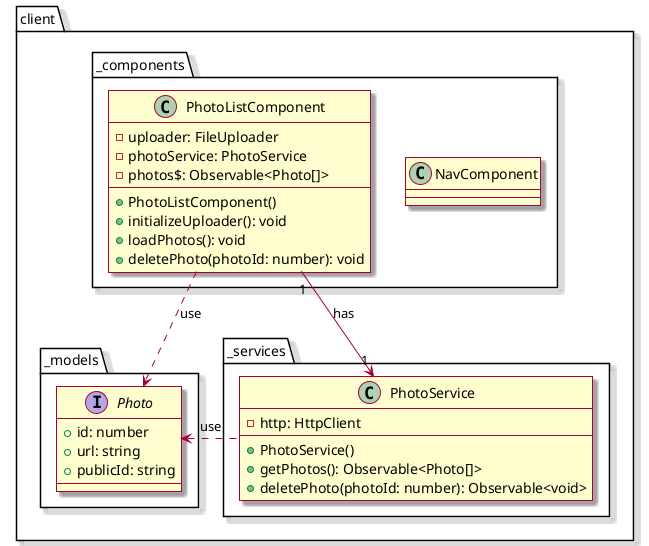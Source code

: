 @startuml
skin rose

package client {
  package _components {
    class NavComponent {
    }

    class PhotoListComponent {
      - uploader: FileUploader
      - photoService: PhotoService
      - photos$: Observable<Photo[]>
      + PhotoListComponent()
      + initializeUploader(): void
      + loadPhotos(): void
      + deletePhoto(photoId: number): void
    }
  }

  package _models {
    interface Photo {
      + id: number
      + url: string
      + publicId: string
    }
  }

  package _services {
    class PhotoService {
      - http: HttpClient
      + PhotoService()
      + getPhotos(): Observable<Photo[]>
      + deletePhoto(photoId: number): Observable<void>
    }
  }
}

PhotoService .left.> Photo: use
PhotoListComponent "1" -down-> "1" PhotoService: has
PhotoListComponent ..> Photo: use

@enduml
